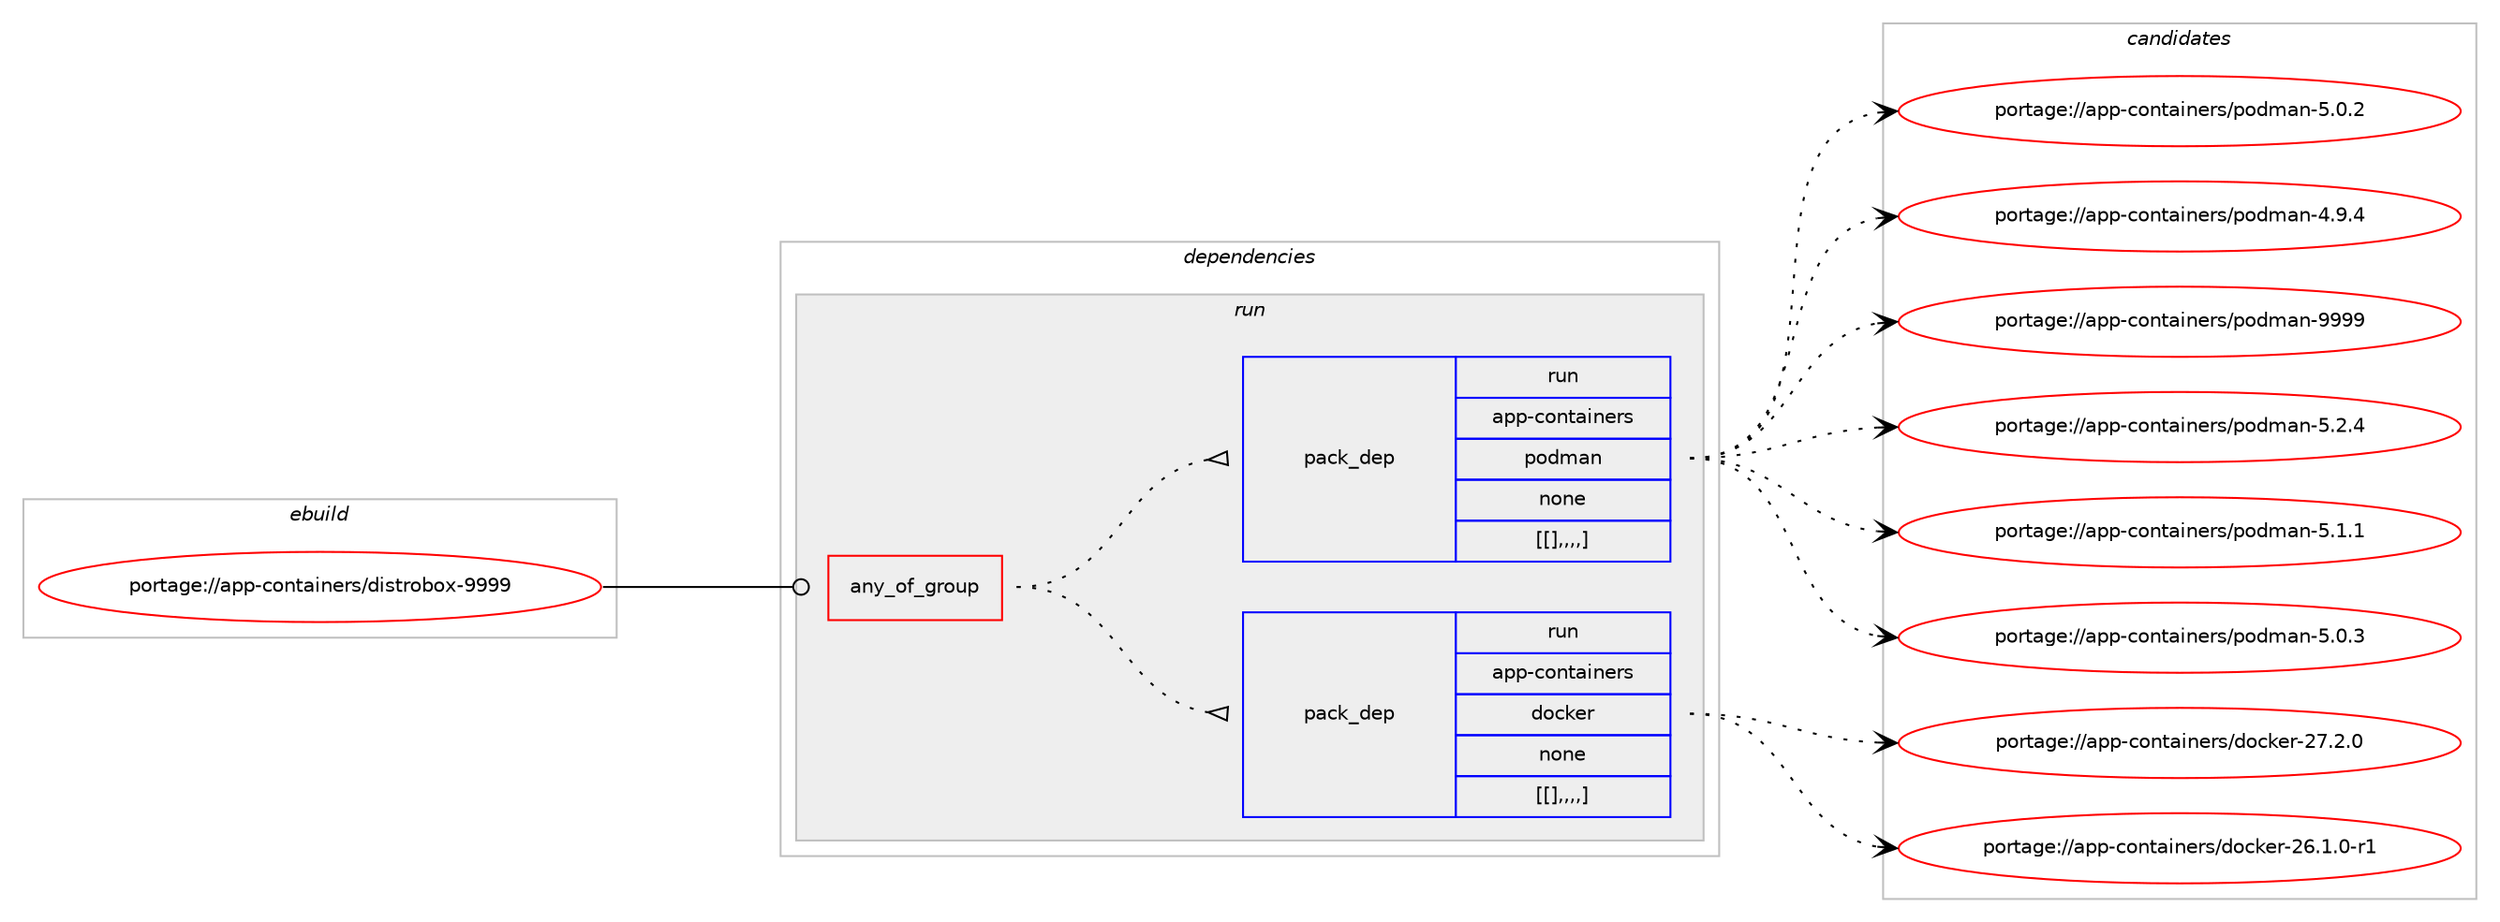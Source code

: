 digraph prolog {

# *************
# Graph options
# *************

newrank=true;
concentrate=true;
compound=true;
graph [rankdir=LR,fontname=Helvetica,fontsize=10,ranksep=1.5];#, ranksep=2.5, nodesep=0.2];
edge  [arrowhead=vee];
node  [fontname=Helvetica,fontsize=10];

# **********
# The ebuild
# **********

subgraph cluster_leftcol {
color=gray;
label=<<i>ebuild</i>>;
id [label="portage://app-containers/distrobox-9999", color=red, width=4, href="../app-containers/distrobox-9999.svg"];
}

# ****************
# The dependencies
# ****************

subgraph cluster_midcol {
color=gray;
label=<<i>dependencies</i>>;
subgraph cluster_compile {
fillcolor="#eeeeee";
style=filled;
label=<<i>compile</i>>;
}
subgraph cluster_compileandrun {
fillcolor="#eeeeee";
style=filled;
label=<<i>compile and run</i>>;
}
subgraph cluster_run {
fillcolor="#eeeeee";
style=filled;
label=<<i>run</i>>;
subgraph any57 {
dependency11450 [label=<<TABLE BORDER="0" CELLBORDER="1" CELLSPACING="0" CELLPADDING="4"><TR><TD CELLPADDING="10">any_of_group</TD></TR></TABLE>>, shape=none, color=red];subgraph pack8169 {
dependency11469 [label=<<TABLE BORDER="0" CELLBORDER="1" CELLSPACING="0" CELLPADDING="4" WIDTH="220"><TR><TD ROWSPAN="6" CELLPADDING="30">pack_dep</TD></TR><TR><TD WIDTH="110">run</TD></TR><TR><TD>app-containers</TD></TR><TR><TD>docker</TD></TR><TR><TD>none</TD></TR><TR><TD>[[],,,,]</TD></TR></TABLE>>, shape=none, color=blue];
}
dependency11450:e -> dependency11469:w [weight=20,style="dotted",arrowhead="oinv"];
subgraph pack8182 {
dependency11511 [label=<<TABLE BORDER="0" CELLBORDER="1" CELLSPACING="0" CELLPADDING="4" WIDTH="220"><TR><TD ROWSPAN="6" CELLPADDING="30">pack_dep</TD></TR><TR><TD WIDTH="110">run</TD></TR><TR><TD>app-containers</TD></TR><TR><TD>podman</TD></TR><TR><TD>none</TD></TR><TR><TD>[[],,,,]</TD></TR></TABLE>>, shape=none, color=blue];
}
dependency11450:e -> dependency11511:w [weight=20,style="dotted",arrowhead="oinv"];
}
id:e -> dependency11450:w [weight=20,style="solid",arrowhead="odot"];
}
}

# **************
# The candidates
# **************

subgraph cluster_choices {
rank=same;
color=gray;
label=<<i>candidates</i>>;

subgraph choice7288 {
color=black;
nodesep=1;
choice97112112459911111011697105110101114115471001119910710111445505546504648 [label="portage://app-containers/docker-27.2.0", color=red, width=4,href="../app-containers/docker-27.2.0.svg"];
choice971121124599111110116971051101011141154710011199107101114455054464946484511449 [label="portage://app-containers/docker-26.1.0-r1", color=red, width=4,href="../app-containers/docker-26.1.0-r1.svg"];
dependency11469:e -> choice97112112459911111011697105110101114115471001119910710111445505546504648:w [style=dotted,weight="100"];
dependency11469:e -> choice971121124599111110116971051101011141154710011199107101114455054464946484511449:w [style=dotted,weight="100"];
}
subgraph choice7332 {
color=black;
nodesep=1;
choice9711211245991111101169710511010111411547112111100109971104557575757 [label="portage://app-containers/podman-9999", color=red, width=4,href="../app-containers/podman-9999.svg"];
choice971121124599111110116971051101011141154711211110010997110455346504652 [label="portage://app-containers/podman-5.2.4", color=red, width=4,href="../app-containers/podman-5.2.4.svg"];
choice971121124599111110116971051101011141154711211110010997110455346494649 [label="portage://app-containers/podman-5.1.1", color=red, width=4,href="../app-containers/podman-5.1.1.svg"];
choice971121124599111110116971051101011141154711211110010997110455346484651 [label="portage://app-containers/podman-5.0.3", color=red, width=4,href="../app-containers/podman-5.0.3.svg"];
choice971121124599111110116971051101011141154711211110010997110455346484650 [label="portage://app-containers/podman-5.0.2", color=red, width=4,href="../app-containers/podman-5.0.2.svg"];
choice971121124599111110116971051101011141154711211110010997110455246574652 [label="portage://app-containers/podman-4.9.4", color=red, width=4,href="../app-containers/podman-4.9.4.svg"];
dependency11511:e -> choice9711211245991111101169710511010111411547112111100109971104557575757:w [style=dotted,weight="100"];
dependency11511:e -> choice971121124599111110116971051101011141154711211110010997110455346504652:w [style=dotted,weight="100"];
dependency11511:e -> choice971121124599111110116971051101011141154711211110010997110455346494649:w [style=dotted,weight="100"];
dependency11511:e -> choice971121124599111110116971051101011141154711211110010997110455346484651:w [style=dotted,weight="100"];
dependency11511:e -> choice971121124599111110116971051101011141154711211110010997110455346484650:w [style=dotted,weight="100"];
dependency11511:e -> choice971121124599111110116971051101011141154711211110010997110455246574652:w [style=dotted,weight="100"];
}
}

}
